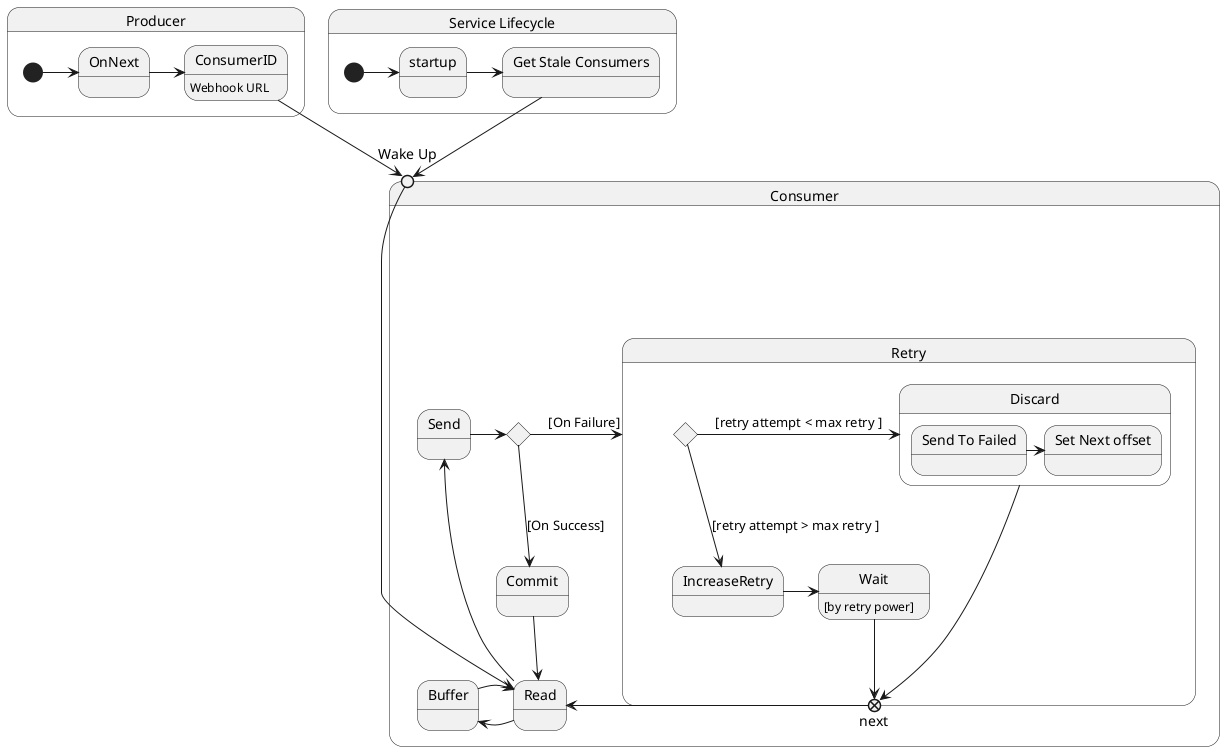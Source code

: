 @startuml
skinparam monochrome true
 

 
  state Consumer{
 
  state "Wake Up" as WakeUp <<entrypoint>>
  state Send

  state c_fail <<choice>>  
 
  state "Retry" as Downtime {
    state Wait: [by retry power]
    state c_retry <<choice>>  
    state next <<exitpoint>>   

     state Discard   {    
           state "Send To Failed" as toFail
           state "Set Next offset" as Next  

           toFail-> Next

     } 

     c_retry -> Discard:[retry attempt < max retry ]
     c_retry -d-> IncreaseRetry:[retry attempt > max retry ]
     IncreaseRetry-> Wait
     Wait-d->next
     Discard->next

  }
 
  
  WakeUp ->  Read 
  Read -l->  Buffer
  Read -l->  Send
  Buffer -> Read 
  Send -> c_fail
  c_fail -> Downtime: [On Failure]
  c_fail -d->Commit: [On Success]
  Commit -d->Read

  next->Read
  }
  
  state Producer {
  state  ConsumerID: Webhook URL
    [*] -> OnNext
    OnNext-> ConsumerID
    ConsumerID -d-> WakeUp

  }
  
  
state  "Service Lifecycle" as Lifecycle {
state "Get Stale Consumers" as GetStaleConsumers
  [*] -> startup 
  startup -> GetStaleConsumers  
  GetStaleConsumers-d-> WakeUp
}

@enduml
